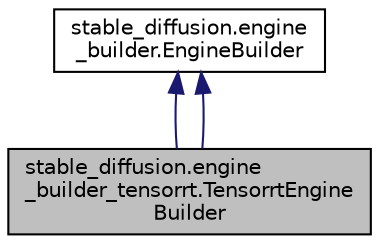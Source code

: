 digraph "stable_diffusion.engine_builder_tensorrt.TensorrtEngineBuilder"
{
 // LATEX_PDF_SIZE
  edge [fontname="Helvetica",fontsize="10",labelfontname="Helvetica",labelfontsize="10"];
  node [fontname="Helvetica",fontsize="10",shape=record];
  Node1 [label="stable_diffusion.engine\l_builder_tensorrt.TensorrtEngine\lBuilder",height=0.2,width=0.4,color="black", fillcolor="grey75", style="filled", fontcolor="black",tooltip=" "];
  Node2 -> Node1 [dir="back",color="midnightblue",fontsize="10",style="solid",fontname="Helvetica"];
  Node2 [label="stable_diffusion.engine\l_builder.EngineBuilder",height=0.2,width=0.4,color="black", fillcolor="white", style="filled",URL="$classstable__diffusion_1_1engine__builder_1_1EngineBuilder.html",tooltip=" "];
  Node2 -> Node1 [dir="back",color="midnightblue",fontsize="10",style="solid",fontname="Helvetica"];
}
